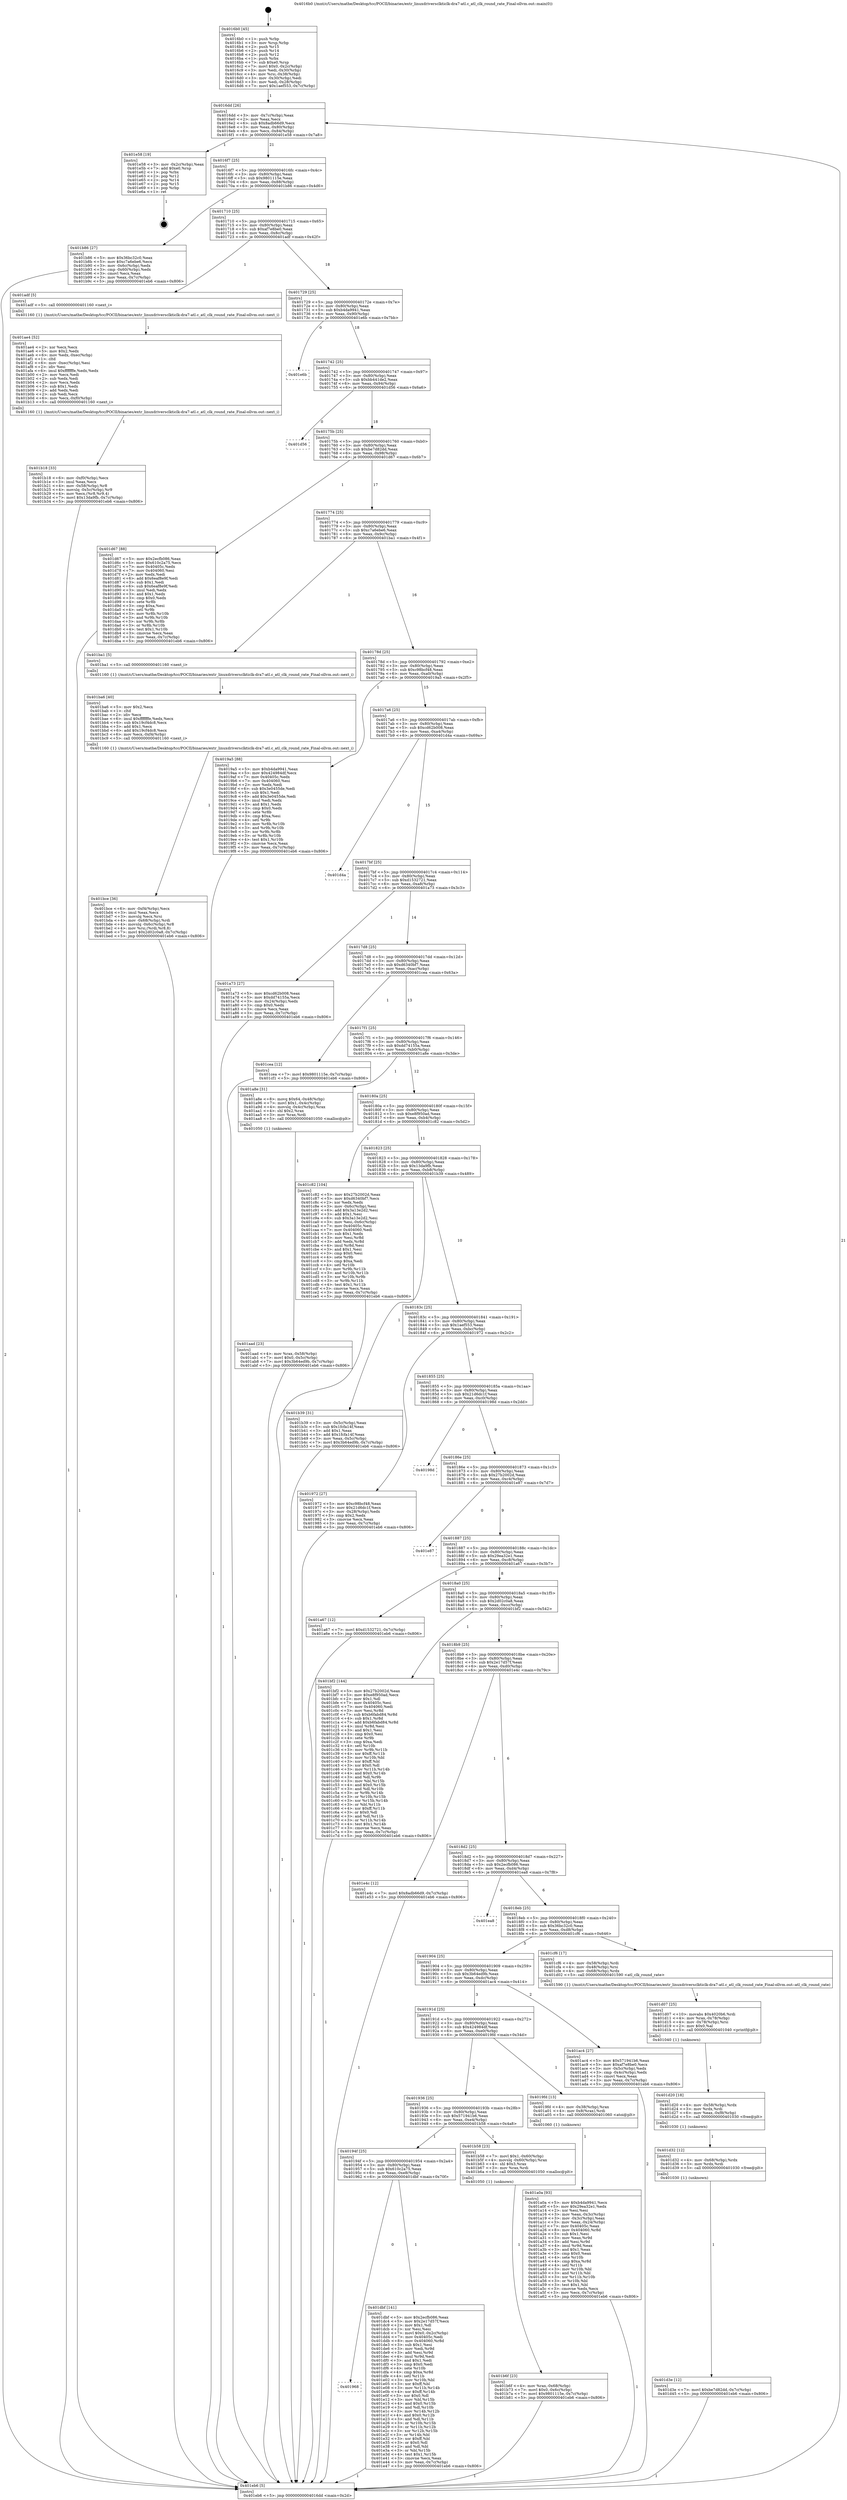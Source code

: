 digraph "0x4016b0" {
  label = "0x4016b0 (/mnt/c/Users/mathe/Desktop/tcc/POCII/binaries/extr_linuxdriversclkticlk-dra7-atl.c_atl_clk_round_rate_Final-ollvm.out::main(0))"
  labelloc = "t"
  node[shape=record]

  Entry [label="",width=0.3,height=0.3,shape=circle,fillcolor=black,style=filled]
  "0x4016dd" [label="{
     0x4016dd [26]\l
     | [instrs]\l
     &nbsp;&nbsp;0x4016dd \<+3\>: mov -0x7c(%rbp),%eax\l
     &nbsp;&nbsp;0x4016e0 \<+2\>: mov %eax,%ecx\l
     &nbsp;&nbsp;0x4016e2 \<+6\>: sub $0x8adb66d9,%ecx\l
     &nbsp;&nbsp;0x4016e8 \<+3\>: mov %eax,-0x80(%rbp)\l
     &nbsp;&nbsp;0x4016eb \<+6\>: mov %ecx,-0x84(%rbp)\l
     &nbsp;&nbsp;0x4016f1 \<+6\>: je 0000000000401e58 \<main+0x7a8\>\l
  }"]
  "0x401e58" [label="{
     0x401e58 [19]\l
     | [instrs]\l
     &nbsp;&nbsp;0x401e58 \<+3\>: mov -0x2c(%rbp),%eax\l
     &nbsp;&nbsp;0x401e5b \<+7\>: add $0xe0,%rsp\l
     &nbsp;&nbsp;0x401e62 \<+1\>: pop %rbx\l
     &nbsp;&nbsp;0x401e63 \<+2\>: pop %r12\l
     &nbsp;&nbsp;0x401e65 \<+2\>: pop %r14\l
     &nbsp;&nbsp;0x401e67 \<+2\>: pop %r15\l
     &nbsp;&nbsp;0x401e69 \<+1\>: pop %rbp\l
     &nbsp;&nbsp;0x401e6a \<+1\>: ret\l
  }"]
  "0x4016f7" [label="{
     0x4016f7 [25]\l
     | [instrs]\l
     &nbsp;&nbsp;0x4016f7 \<+5\>: jmp 00000000004016fc \<main+0x4c\>\l
     &nbsp;&nbsp;0x4016fc \<+3\>: mov -0x80(%rbp),%eax\l
     &nbsp;&nbsp;0x4016ff \<+5\>: sub $0x9801115e,%eax\l
     &nbsp;&nbsp;0x401704 \<+6\>: mov %eax,-0x88(%rbp)\l
     &nbsp;&nbsp;0x40170a \<+6\>: je 0000000000401b86 \<main+0x4d6\>\l
  }"]
  Exit [label="",width=0.3,height=0.3,shape=circle,fillcolor=black,style=filled,peripheries=2]
  "0x401b86" [label="{
     0x401b86 [27]\l
     | [instrs]\l
     &nbsp;&nbsp;0x401b86 \<+5\>: mov $0x36bc32c0,%eax\l
     &nbsp;&nbsp;0x401b8b \<+5\>: mov $0xc7a6ebe6,%ecx\l
     &nbsp;&nbsp;0x401b90 \<+3\>: mov -0x6c(%rbp),%edx\l
     &nbsp;&nbsp;0x401b93 \<+3\>: cmp -0x60(%rbp),%edx\l
     &nbsp;&nbsp;0x401b96 \<+3\>: cmovl %ecx,%eax\l
     &nbsp;&nbsp;0x401b99 \<+3\>: mov %eax,-0x7c(%rbp)\l
     &nbsp;&nbsp;0x401b9c \<+5\>: jmp 0000000000401eb6 \<main+0x806\>\l
  }"]
  "0x401710" [label="{
     0x401710 [25]\l
     | [instrs]\l
     &nbsp;&nbsp;0x401710 \<+5\>: jmp 0000000000401715 \<main+0x65\>\l
     &nbsp;&nbsp;0x401715 \<+3\>: mov -0x80(%rbp),%eax\l
     &nbsp;&nbsp;0x401718 \<+5\>: sub $0xaf7e8be0,%eax\l
     &nbsp;&nbsp;0x40171d \<+6\>: mov %eax,-0x8c(%rbp)\l
     &nbsp;&nbsp;0x401723 \<+6\>: je 0000000000401adf \<main+0x42f\>\l
  }"]
  "0x401968" [label="{
     0x401968\l
  }", style=dashed]
  "0x401adf" [label="{
     0x401adf [5]\l
     | [instrs]\l
     &nbsp;&nbsp;0x401adf \<+5\>: call 0000000000401160 \<next_i\>\l
     | [calls]\l
     &nbsp;&nbsp;0x401160 \{1\} (/mnt/c/Users/mathe/Desktop/tcc/POCII/binaries/extr_linuxdriversclkticlk-dra7-atl.c_atl_clk_round_rate_Final-ollvm.out::next_i)\l
  }"]
  "0x401729" [label="{
     0x401729 [25]\l
     | [instrs]\l
     &nbsp;&nbsp;0x401729 \<+5\>: jmp 000000000040172e \<main+0x7e\>\l
     &nbsp;&nbsp;0x40172e \<+3\>: mov -0x80(%rbp),%eax\l
     &nbsp;&nbsp;0x401731 \<+5\>: sub $0xb4da9941,%eax\l
     &nbsp;&nbsp;0x401736 \<+6\>: mov %eax,-0x90(%rbp)\l
     &nbsp;&nbsp;0x40173c \<+6\>: je 0000000000401e6b \<main+0x7bb\>\l
  }"]
  "0x401dbf" [label="{
     0x401dbf [141]\l
     | [instrs]\l
     &nbsp;&nbsp;0x401dbf \<+5\>: mov $0x2ecfb086,%eax\l
     &nbsp;&nbsp;0x401dc4 \<+5\>: mov $0x2e17d57f,%ecx\l
     &nbsp;&nbsp;0x401dc9 \<+2\>: mov $0x1,%dl\l
     &nbsp;&nbsp;0x401dcb \<+2\>: xor %esi,%esi\l
     &nbsp;&nbsp;0x401dcd \<+7\>: movl $0x0,-0x2c(%rbp)\l
     &nbsp;&nbsp;0x401dd4 \<+7\>: mov 0x40405c,%edi\l
     &nbsp;&nbsp;0x401ddb \<+8\>: mov 0x404060,%r8d\l
     &nbsp;&nbsp;0x401de3 \<+3\>: sub $0x1,%esi\l
     &nbsp;&nbsp;0x401de6 \<+3\>: mov %edi,%r9d\l
     &nbsp;&nbsp;0x401de9 \<+3\>: add %esi,%r9d\l
     &nbsp;&nbsp;0x401dec \<+4\>: imul %r9d,%edi\l
     &nbsp;&nbsp;0x401df0 \<+3\>: and $0x1,%edi\l
     &nbsp;&nbsp;0x401df3 \<+3\>: cmp $0x0,%edi\l
     &nbsp;&nbsp;0x401df6 \<+4\>: sete %r10b\l
     &nbsp;&nbsp;0x401dfa \<+4\>: cmp $0xa,%r8d\l
     &nbsp;&nbsp;0x401dfe \<+4\>: setl %r11b\l
     &nbsp;&nbsp;0x401e02 \<+3\>: mov %r10b,%bl\l
     &nbsp;&nbsp;0x401e05 \<+3\>: xor $0xff,%bl\l
     &nbsp;&nbsp;0x401e08 \<+3\>: mov %r11b,%r14b\l
     &nbsp;&nbsp;0x401e0b \<+4\>: xor $0xff,%r14b\l
     &nbsp;&nbsp;0x401e0f \<+3\>: xor $0x0,%dl\l
     &nbsp;&nbsp;0x401e12 \<+3\>: mov %bl,%r15b\l
     &nbsp;&nbsp;0x401e15 \<+4\>: and $0x0,%r15b\l
     &nbsp;&nbsp;0x401e19 \<+3\>: and %dl,%r10b\l
     &nbsp;&nbsp;0x401e1c \<+3\>: mov %r14b,%r12b\l
     &nbsp;&nbsp;0x401e1f \<+4\>: and $0x0,%r12b\l
     &nbsp;&nbsp;0x401e23 \<+3\>: and %dl,%r11b\l
     &nbsp;&nbsp;0x401e26 \<+3\>: or %r10b,%r15b\l
     &nbsp;&nbsp;0x401e29 \<+3\>: or %r11b,%r12b\l
     &nbsp;&nbsp;0x401e2c \<+3\>: xor %r12b,%r15b\l
     &nbsp;&nbsp;0x401e2f \<+3\>: or %r14b,%bl\l
     &nbsp;&nbsp;0x401e32 \<+3\>: xor $0xff,%bl\l
     &nbsp;&nbsp;0x401e35 \<+3\>: or $0x0,%dl\l
     &nbsp;&nbsp;0x401e38 \<+2\>: and %dl,%bl\l
     &nbsp;&nbsp;0x401e3a \<+3\>: or %bl,%r15b\l
     &nbsp;&nbsp;0x401e3d \<+4\>: test $0x1,%r15b\l
     &nbsp;&nbsp;0x401e41 \<+3\>: cmovne %ecx,%eax\l
     &nbsp;&nbsp;0x401e44 \<+3\>: mov %eax,-0x7c(%rbp)\l
     &nbsp;&nbsp;0x401e47 \<+5\>: jmp 0000000000401eb6 \<main+0x806\>\l
  }"]
  "0x401e6b" [label="{
     0x401e6b\l
  }", style=dashed]
  "0x401742" [label="{
     0x401742 [25]\l
     | [instrs]\l
     &nbsp;&nbsp;0x401742 \<+5\>: jmp 0000000000401747 \<main+0x97\>\l
     &nbsp;&nbsp;0x401747 \<+3\>: mov -0x80(%rbp),%eax\l
     &nbsp;&nbsp;0x40174a \<+5\>: sub $0xbb441de2,%eax\l
     &nbsp;&nbsp;0x40174f \<+6\>: mov %eax,-0x94(%rbp)\l
     &nbsp;&nbsp;0x401755 \<+6\>: je 0000000000401d56 \<main+0x6a6\>\l
  }"]
  "0x401d3e" [label="{
     0x401d3e [12]\l
     | [instrs]\l
     &nbsp;&nbsp;0x401d3e \<+7\>: movl $0xbe7d82dd,-0x7c(%rbp)\l
     &nbsp;&nbsp;0x401d45 \<+5\>: jmp 0000000000401eb6 \<main+0x806\>\l
  }"]
  "0x401d56" [label="{
     0x401d56\l
  }", style=dashed]
  "0x40175b" [label="{
     0x40175b [25]\l
     | [instrs]\l
     &nbsp;&nbsp;0x40175b \<+5\>: jmp 0000000000401760 \<main+0xb0\>\l
     &nbsp;&nbsp;0x401760 \<+3\>: mov -0x80(%rbp),%eax\l
     &nbsp;&nbsp;0x401763 \<+5\>: sub $0xbe7d82dd,%eax\l
     &nbsp;&nbsp;0x401768 \<+6\>: mov %eax,-0x98(%rbp)\l
     &nbsp;&nbsp;0x40176e \<+6\>: je 0000000000401d67 \<main+0x6b7\>\l
  }"]
  "0x401d32" [label="{
     0x401d32 [12]\l
     | [instrs]\l
     &nbsp;&nbsp;0x401d32 \<+4\>: mov -0x68(%rbp),%rdx\l
     &nbsp;&nbsp;0x401d36 \<+3\>: mov %rdx,%rdi\l
     &nbsp;&nbsp;0x401d39 \<+5\>: call 0000000000401030 \<free@plt\>\l
     | [calls]\l
     &nbsp;&nbsp;0x401030 \{1\} (unknown)\l
  }"]
  "0x401d67" [label="{
     0x401d67 [88]\l
     | [instrs]\l
     &nbsp;&nbsp;0x401d67 \<+5\>: mov $0x2ecfb086,%eax\l
     &nbsp;&nbsp;0x401d6c \<+5\>: mov $0x610c2a75,%ecx\l
     &nbsp;&nbsp;0x401d71 \<+7\>: mov 0x40405c,%edx\l
     &nbsp;&nbsp;0x401d78 \<+7\>: mov 0x404060,%esi\l
     &nbsp;&nbsp;0x401d7f \<+2\>: mov %edx,%edi\l
     &nbsp;&nbsp;0x401d81 \<+6\>: add $0x6eaf8e9f,%edi\l
     &nbsp;&nbsp;0x401d87 \<+3\>: sub $0x1,%edi\l
     &nbsp;&nbsp;0x401d8a \<+6\>: sub $0x6eaf8e9f,%edi\l
     &nbsp;&nbsp;0x401d90 \<+3\>: imul %edi,%edx\l
     &nbsp;&nbsp;0x401d93 \<+3\>: and $0x1,%edx\l
     &nbsp;&nbsp;0x401d96 \<+3\>: cmp $0x0,%edx\l
     &nbsp;&nbsp;0x401d99 \<+4\>: sete %r8b\l
     &nbsp;&nbsp;0x401d9d \<+3\>: cmp $0xa,%esi\l
     &nbsp;&nbsp;0x401da0 \<+4\>: setl %r9b\l
     &nbsp;&nbsp;0x401da4 \<+3\>: mov %r8b,%r10b\l
     &nbsp;&nbsp;0x401da7 \<+3\>: and %r9b,%r10b\l
     &nbsp;&nbsp;0x401daa \<+3\>: xor %r9b,%r8b\l
     &nbsp;&nbsp;0x401dad \<+3\>: or %r8b,%r10b\l
     &nbsp;&nbsp;0x401db0 \<+4\>: test $0x1,%r10b\l
     &nbsp;&nbsp;0x401db4 \<+3\>: cmovne %ecx,%eax\l
     &nbsp;&nbsp;0x401db7 \<+3\>: mov %eax,-0x7c(%rbp)\l
     &nbsp;&nbsp;0x401dba \<+5\>: jmp 0000000000401eb6 \<main+0x806\>\l
  }"]
  "0x401774" [label="{
     0x401774 [25]\l
     | [instrs]\l
     &nbsp;&nbsp;0x401774 \<+5\>: jmp 0000000000401779 \<main+0xc9\>\l
     &nbsp;&nbsp;0x401779 \<+3\>: mov -0x80(%rbp),%eax\l
     &nbsp;&nbsp;0x40177c \<+5\>: sub $0xc7a6ebe6,%eax\l
     &nbsp;&nbsp;0x401781 \<+6\>: mov %eax,-0x9c(%rbp)\l
     &nbsp;&nbsp;0x401787 \<+6\>: je 0000000000401ba1 \<main+0x4f1\>\l
  }"]
  "0x401d20" [label="{
     0x401d20 [18]\l
     | [instrs]\l
     &nbsp;&nbsp;0x401d20 \<+4\>: mov -0x58(%rbp),%rdx\l
     &nbsp;&nbsp;0x401d24 \<+3\>: mov %rdx,%rdi\l
     &nbsp;&nbsp;0x401d27 \<+6\>: mov %eax,-0xf8(%rbp)\l
     &nbsp;&nbsp;0x401d2d \<+5\>: call 0000000000401030 \<free@plt\>\l
     | [calls]\l
     &nbsp;&nbsp;0x401030 \{1\} (unknown)\l
  }"]
  "0x401ba1" [label="{
     0x401ba1 [5]\l
     | [instrs]\l
     &nbsp;&nbsp;0x401ba1 \<+5\>: call 0000000000401160 \<next_i\>\l
     | [calls]\l
     &nbsp;&nbsp;0x401160 \{1\} (/mnt/c/Users/mathe/Desktop/tcc/POCII/binaries/extr_linuxdriversclkticlk-dra7-atl.c_atl_clk_round_rate_Final-ollvm.out::next_i)\l
  }"]
  "0x40178d" [label="{
     0x40178d [25]\l
     | [instrs]\l
     &nbsp;&nbsp;0x40178d \<+5\>: jmp 0000000000401792 \<main+0xe2\>\l
     &nbsp;&nbsp;0x401792 \<+3\>: mov -0x80(%rbp),%eax\l
     &nbsp;&nbsp;0x401795 \<+5\>: sub $0xc98bcf48,%eax\l
     &nbsp;&nbsp;0x40179a \<+6\>: mov %eax,-0xa0(%rbp)\l
     &nbsp;&nbsp;0x4017a0 \<+6\>: je 00000000004019a5 \<main+0x2f5\>\l
  }"]
  "0x401d07" [label="{
     0x401d07 [25]\l
     | [instrs]\l
     &nbsp;&nbsp;0x401d07 \<+10\>: movabs $0x4020b6,%rdi\l
     &nbsp;&nbsp;0x401d11 \<+4\>: mov %rax,-0x78(%rbp)\l
     &nbsp;&nbsp;0x401d15 \<+4\>: mov -0x78(%rbp),%rsi\l
     &nbsp;&nbsp;0x401d19 \<+2\>: mov $0x0,%al\l
     &nbsp;&nbsp;0x401d1b \<+5\>: call 0000000000401040 \<printf@plt\>\l
     | [calls]\l
     &nbsp;&nbsp;0x401040 \{1\} (unknown)\l
  }"]
  "0x4019a5" [label="{
     0x4019a5 [88]\l
     | [instrs]\l
     &nbsp;&nbsp;0x4019a5 \<+5\>: mov $0xb4da9941,%eax\l
     &nbsp;&nbsp;0x4019aa \<+5\>: mov $0x424984df,%ecx\l
     &nbsp;&nbsp;0x4019af \<+7\>: mov 0x40405c,%edx\l
     &nbsp;&nbsp;0x4019b6 \<+7\>: mov 0x404060,%esi\l
     &nbsp;&nbsp;0x4019bd \<+2\>: mov %edx,%edi\l
     &nbsp;&nbsp;0x4019bf \<+6\>: sub $0x3e0455de,%edi\l
     &nbsp;&nbsp;0x4019c5 \<+3\>: sub $0x1,%edi\l
     &nbsp;&nbsp;0x4019c8 \<+6\>: add $0x3e0455de,%edi\l
     &nbsp;&nbsp;0x4019ce \<+3\>: imul %edi,%edx\l
     &nbsp;&nbsp;0x4019d1 \<+3\>: and $0x1,%edx\l
     &nbsp;&nbsp;0x4019d4 \<+3\>: cmp $0x0,%edx\l
     &nbsp;&nbsp;0x4019d7 \<+4\>: sete %r8b\l
     &nbsp;&nbsp;0x4019db \<+3\>: cmp $0xa,%esi\l
     &nbsp;&nbsp;0x4019de \<+4\>: setl %r9b\l
     &nbsp;&nbsp;0x4019e2 \<+3\>: mov %r8b,%r10b\l
     &nbsp;&nbsp;0x4019e5 \<+3\>: and %r9b,%r10b\l
     &nbsp;&nbsp;0x4019e8 \<+3\>: xor %r9b,%r8b\l
     &nbsp;&nbsp;0x4019eb \<+3\>: or %r8b,%r10b\l
     &nbsp;&nbsp;0x4019ee \<+4\>: test $0x1,%r10b\l
     &nbsp;&nbsp;0x4019f2 \<+3\>: cmovne %ecx,%eax\l
     &nbsp;&nbsp;0x4019f5 \<+3\>: mov %eax,-0x7c(%rbp)\l
     &nbsp;&nbsp;0x4019f8 \<+5\>: jmp 0000000000401eb6 \<main+0x806\>\l
  }"]
  "0x4017a6" [label="{
     0x4017a6 [25]\l
     | [instrs]\l
     &nbsp;&nbsp;0x4017a6 \<+5\>: jmp 00000000004017ab \<main+0xfb\>\l
     &nbsp;&nbsp;0x4017ab \<+3\>: mov -0x80(%rbp),%eax\l
     &nbsp;&nbsp;0x4017ae \<+5\>: sub $0xcd62b008,%eax\l
     &nbsp;&nbsp;0x4017b3 \<+6\>: mov %eax,-0xa4(%rbp)\l
     &nbsp;&nbsp;0x4017b9 \<+6\>: je 0000000000401d4a \<main+0x69a\>\l
  }"]
  "0x401bce" [label="{
     0x401bce [36]\l
     | [instrs]\l
     &nbsp;&nbsp;0x401bce \<+6\>: mov -0xf4(%rbp),%ecx\l
     &nbsp;&nbsp;0x401bd4 \<+3\>: imul %eax,%ecx\l
     &nbsp;&nbsp;0x401bd7 \<+3\>: movslq %ecx,%rsi\l
     &nbsp;&nbsp;0x401bda \<+4\>: mov -0x68(%rbp),%rdi\l
     &nbsp;&nbsp;0x401bde \<+4\>: movslq -0x6c(%rbp),%r8\l
     &nbsp;&nbsp;0x401be2 \<+4\>: mov %rsi,(%rdi,%r8,8)\l
     &nbsp;&nbsp;0x401be6 \<+7\>: movl $0x2d02c0a8,-0x7c(%rbp)\l
     &nbsp;&nbsp;0x401bed \<+5\>: jmp 0000000000401eb6 \<main+0x806\>\l
  }"]
  "0x401d4a" [label="{
     0x401d4a\l
  }", style=dashed]
  "0x4017bf" [label="{
     0x4017bf [25]\l
     | [instrs]\l
     &nbsp;&nbsp;0x4017bf \<+5\>: jmp 00000000004017c4 \<main+0x114\>\l
     &nbsp;&nbsp;0x4017c4 \<+3\>: mov -0x80(%rbp),%eax\l
     &nbsp;&nbsp;0x4017c7 \<+5\>: sub $0xd1532721,%eax\l
     &nbsp;&nbsp;0x4017cc \<+6\>: mov %eax,-0xa8(%rbp)\l
     &nbsp;&nbsp;0x4017d2 \<+6\>: je 0000000000401a73 \<main+0x3c3\>\l
  }"]
  "0x401ba6" [label="{
     0x401ba6 [40]\l
     | [instrs]\l
     &nbsp;&nbsp;0x401ba6 \<+5\>: mov $0x2,%ecx\l
     &nbsp;&nbsp;0x401bab \<+1\>: cltd\l
     &nbsp;&nbsp;0x401bac \<+2\>: idiv %ecx\l
     &nbsp;&nbsp;0x401bae \<+6\>: imul $0xfffffffe,%edx,%ecx\l
     &nbsp;&nbsp;0x401bb4 \<+6\>: sub $0x19cf4dc8,%ecx\l
     &nbsp;&nbsp;0x401bba \<+3\>: add $0x1,%ecx\l
     &nbsp;&nbsp;0x401bbd \<+6\>: add $0x19cf4dc8,%ecx\l
     &nbsp;&nbsp;0x401bc3 \<+6\>: mov %ecx,-0xf4(%rbp)\l
     &nbsp;&nbsp;0x401bc9 \<+5\>: call 0000000000401160 \<next_i\>\l
     | [calls]\l
     &nbsp;&nbsp;0x401160 \{1\} (/mnt/c/Users/mathe/Desktop/tcc/POCII/binaries/extr_linuxdriversclkticlk-dra7-atl.c_atl_clk_round_rate_Final-ollvm.out::next_i)\l
  }"]
  "0x401a73" [label="{
     0x401a73 [27]\l
     | [instrs]\l
     &nbsp;&nbsp;0x401a73 \<+5\>: mov $0xcd62b008,%eax\l
     &nbsp;&nbsp;0x401a78 \<+5\>: mov $0xdd74155a,%ecx\l
     &nbsp;&nbsp;0x401a7d \<+3\>: mov -0x24(%rbp),%edx\l
     &nbsp;&nbsp;0x401a80 \<+3\>: cmp $0x0,%edx\l
     &nbsp;&nbsp;0x401a83 \<+3\>: cmove %ecx,%eax\l
     &nbsp;&nbsp;0x401a86 \<+3\>: mov %eax,-0x7c(%rbp)\l
     &nbsp;&nbsp;0x401a89 \<+5\>: jmp 0000000000401eb6 \<main+0x806\>\l
  }"]
  "0x4017d8" [label="{
     0x4017d8 [25]\l
     | [instrs]\l
     &nbsp;&nbsp;0x4017d8 \<+5\>: jmp 00000000004017dd \<main+0x12d\>\l
     &nbsp;&nbsp;0x4017dd \<+3\>: mov -0x80(%rbp),%eax\l
     &nbsp;&nbsp;0x4017e0 \<+5\>: sub $0xd6340bf7,%eax\l
     &nbsp;&nbsp;0x4017e5 \<+6\>: mov %eax,-0xac(%rbp)\l
     &nbsp;&nbsp;0x4017eb \<+6\>: je 0000000000401cea \<main+0x63a\>\l
  }"]
  "0x401b6f" [label="{
     0x401b6f [23]\l
     | [instrs]\l
     &nbsp;&nbsp;0x401b6f \<+4\>: mov %rax,-0x68(%rbp)\l
     &nbsp;&nbsp;0x401b73 \<+7\>: movl $0x0,-0x6c(%rbp)\l
     &nbsp;&nbsp;0x401b7a \<+7\>: movl $0x9801115e,-0x7c(%rbp)\l
     &nbsp;&nbsp;0x401b81 \<+5\>: jmp 0000000000401eb6 \<main+0x806\>\l
  }"]
  "0x401cea" [label="{
     0x401cea [12]\l
     | [instrs]\l
     &nbsp;&nbsp;0x401cea \<+7\>: movl $0x9801115e,-0x7c(%rbp)\l
     &nbsp;&nbsp;0x401cf1 \<+5\>: jmp 0000000000401eb6 \<main+0x806\>\l
  }"]
  "0x4017f1" [label="{
     0x4017f1 [25]\l
     | [instrs]\l
     &nbsp;&nbsp;0x4017f1 \<+5\>: jmp 00000000004017f6 \<main+0x146\>\l
     &nbsp;&nbsp;0x4017f6 \<+3\>: mov -0x80(%rbp),%eax\l
     &nbsp;&nbsp;0x4017f9 \<+5\>: sub $0xdd74155a,%eax\l
     &nbsp;&nbsp;0x4017fe \<+6\>: mov %eax,-0xb0(%rbp)\l
     &nbsp;&nbsp;0x401804 \<+6\>: je 0000000000401a8e \<main+0x3de\>\l
  }"]
  "0x40194f" [label="{
     0x40194f [25]\l
     | [instrs]\l
     &nbsp;&nbsp;0x40194f \<+5\>: jmp 0000000000401954 \<main+0x2a4\>\l
     &nbsp;&nbsp;0x401954 \<+3\>: mov -0x80(%rbp),%eax\l
     &nbsp;&nbsp;0x401957 \<+5\>: sub $0x610c2a75,%eax\l
     &nbsp;&nbsp;0x40195c \<+6\>: mov %eax,-0xe8(%rbp)\l
     &nbsp;&nbsp;0x401962 \<+6\>: je 0000000000401dbf \<main+0x70f\>\l
  }"]
  "0x401a8e" [label="{
     0x401a8e [31]\l
     | [instrs]\l
     &nbsp;&nbsp;0x401a8e \<+8\>: movq $0x64,-0x48(%rbp)\l
     &nbsp;&nbsp;0x401a96 \<+7\>: movl $0x1,-0x4c(%rbp)\l
     &nbsp;&nbsp;0x401a9d \<+4\>: movslq -0x4c(%rbp),%rax\l
     &nbsp;&nbsp;0x401aa1 \<+4\>: shl $0x2,%rax\l
     &nbsp;&nbsp;0x401aa5 \<+3\>: mov %rax,%rdi\l
     &nbsp;&nbsp;0x401aa8 \<+5\>: call 0000000000401050 \<malloc@plt\>\l
     | [calls]\l
     &nbsp;&nbsp;0x401050 \{1\} (unknown)\l
  }"]
  "0x40180a" [label="{
     0x40180a [25]\l
     | [instrs]\l
     &nbsp;&nbsp;0x40180a \<+5\>: jmp 000000000040180f \<main+0x15f\>\l
     &nbsp;&nbsp;0x40180f \<+3\>: mov -0x80(%rbp),%eax\l
     &nbsp;&nbsp;0x401812 \<+5\>: sub $0xe8f950ad,%eax\l
     &nbsp;&nbsp;0x401817 \<+6\>: mov %eax,-0xb4(%rbp)\l
     &nbsp;&nbsp;0x40181d \<+6\>: je 0000000000401c82 \<main+0x5d2\>\l
  }"]
  "0x401b58" [label="{
     0x401b58 [23]\l
     | [instrs]\l
     &nbsp;&nbsp;0x401b58 \<+7\>: movl $0x1,-0x60(%rbp)\l
     &nbsp;&nbsp;0x401b5f \<+4\>: movslq -0x60(%rbp),%rax\l
     &nbsp;&nbsp;0x401b63 \<+4\>: shl $0x3,%rax\l
     &nbsp;&nbsp;0x401b67 \<+3\>: mov %rax,%rdi\l
     &nbsp;&nbsp;0x401b6a \<+5\>: call 0000000000401050 \<malloc@plt\>\l
     | [calls]\l
     &nbsp;&nbsp;0x401050 \{1\} (unknown)\l
  }"]
  "0x401c82" [label="{
     0x401c82 [104]\l
     | [instrs]\l
     &nbsp;&nbsp;0x401c82 \<+5\>: mov $0x27b2002d,%eax\l
     &nbsp;&nbsp;0x401c87 \<+5\>: mov $0xd6340bf7,%ecx\l
     &nbsp;&nbsp;0x401c8c \<+2\>: xor %edx,%edx\l
     &nbsp;&nbsp;0x401c8e \<+3\>: mov -0x6c(%rbp),%esi\l
     &nbsp;&nbsp;0x401c91 \<+6\>: add $0x3a13e2d2,%esi\l
     &nbsp;&nbsp;0x401c97 \<+3\>: add $0x1,%esi\l
     &nbsp;&nbsp;0x401c9a \<+6\>: sub $0x3a13e2d2,%esi\l
     &nbsp;&nbsp;0x401ca0 \<+3\>: mov %esi,-0x6c(%rbp)\l
     &nbsp;&nbsp;0x401ca3 \<+7\>: mov 0x40405c,%esi\l
     &nbsp;&nbsp;0x401caa \<+7\>: mov 0x404060,%edi\l
     &nbsp;&nbsp;0x401cb1 \<+3\>: sub $0x1,%edx\l
     &nbsp;&nbsp;0x401cb4 \<+3\>: mov %esi,%r8d\l
     &nbsp;&nbsp;0x401cb7 \<+3\>: add %edx,%r8d\l
     &nbsp;&nbsp;0x401cba \<+4\>: imul %r8d,%esi\l
     &nbsp;&nbsp;0x401cbe \<+3\>: and $0x1,%esi\l
     &nbsp;&nbsp;0x401cc1 \<+3\>: cmp $0x0,%esi\l
     &nbsp;&nbsp;0x401cc4 \<+4\>: sete %r9b\l
     &nbsp;&nbsp;0x401cc8 \<+3\>: cmp $0xa,%edi\l
     &nbsp;&nbsp;0x401ccb \<+4\>: setl %r10b\l
     &nbsp;&nbsp;0x401ccf \<+3\>: mov %r9b,%r11b\l
     &nbsp;&nbsp;0x401cd2 \<+3\>: and %r10b,%r11b\l
     &nbsp;&nbsp;0x401cd5 \<+3\>: xor %r10b,%r9b\l
     &nbsp;&nbsp;0x401cd8 \<+3\>: or %r9b,%r11b\l
     &nbsp;&nbsp;0x401cdb \<+4\>: test $0x1,%r11b\l
     &nbsp;&nbsp;0x401cdf \<+3\>: cmovne %ecx,%eax\l
     &nbsp;&nbsp;0x401ce2 \<+3\>: mov %eax,-0x7c(%rbp)\l
     &nbsp;&nbsp;0x401ce5 \<+5\>: jmp 0000000000401eb6 \<main+0x806\>\l
  }"]
  "0x401823" [label="{
     0x401823 [25]\l
     | [instrs]\l
     &nbsp;&nbsp;0x401823 \<+5\>: jmp 0000000000401828 \<main+0x178\>\l
     &nbsp;&nbsp;0x401828 \<+3\>: mov -0x80(%rbp),%eax\l
     &nbsp;&nbsp;0x40182b \<+5\>: sub $0x13da9fb,%eax\l
     &nbsp;&nbsp;0x401830 \<+6\>: mov %eax,-0xb8(%rbp)\l
     &nbsp;&nbsp;0x401836 \<+6\>: je 0000000000401b39 \<main+0x489\>\l
  }"]
  "0x401b18" [label="{
     0x401b18 [33]\l
     | [instrs]\l
     &nbsp;&nbsp;0x401b18 \<+6\>: mov -0xf0(%rbp),%ecx\l
     &nbsp;&nbsp;0x401b1e \<+3\>: imul %eax,%ecx\l
     &nbsp;&nbsp;0x401b21 \<+4\>: mov -0x58(%rbp),%r8\l
     &nbsp;&nbsp;0x401b25 \<+4\>: movslq -0x5c(%rbp),%r9\l
     &nbsp;&nbsp;0x401b29 \<+4\>: mov %ecx,(%r8,%r9,4)\l
     &nbsp;&nbsp;0x401b2d \<+7\>: movl $0x13da9fb,-0x7c(%rbp)\l
     &nbsp;&nbsp;0x401b34 \<+5\>: jmp 0000000000401eb6 \<main+0x806\>\l
  }"]
  "0x401b39" [label="{
     0x401b39 [31]\l
     | [instrs]\l
     &nbsp;&nbsp;0x401b39 \<+3\>: mov -0x5c(%rbp),%eax\l
     &nbsp;&nbsp;0x401b3c \<+5\>: sub $0x1fcfa14f,%eax\l
     &nbsp;&nbsp;0x401b41 \<+3\>: add $0x1,%eax\l
     &nbsp;&nbsp;0x401b44 \<+5\>: add $0x1fcfa14f,%eax\l
     &nbsp;&nbsp;0x401b49 \<+3\>: mov %eax,-0x5c(%rbp)\l
     &nbsp;&nbsp;0x401b4c \<+7\>: movl $0x3b64ed9b,-0x7c(%rbp)\l
     &nbsp;&nbsp;0x401b53 \<+5\>: jmp 0000000000401eb6 \<main+0x806\>\l
  }"]
  "0x40183c" [label="{
     0x40183c [25]\l
     | [instrs]\l
     &nbsp;&nbsp;0x40183c \<+5\>: jmp 0000000000401841 \<main+0x191\>\l
     &nbsp;&nbsp;0x401841 \<+3\>: mov -0x80(%rbp),%eax\l
     &nbsp;&nbsp;0x401844 \<+5\>: sub $0x1aef553,%eax\l
     &nbsp;&nbsp;0x401849 \<+6\>: mov %eax,-0xbc(%rbp)\l
     &nbsp;&nbsp;0x40184f \<+6\>: je 0000000000401972 \<main+0x2c2\>\l
  }"]
  "0x401ae4" [label="{
     0x401ae4 [52]\l
     | [instrs]\l
     &nbsp;&nbsp;0x401ae4 \<+2\>: xor %ecx,%ecx\l
     &nbsp;&nbsp;0x401ae6 \<+5\>: mov $0x2,%edx\l
     &nbsp;&nbsp;0x401aeb \<+6\>: mov %edx,-0xec(%rbp)\l
     &nbsp;&nbsp;0x401af1 \<+1\>: cltd\l
     &nbsp;&nbsp;0x401af2 \<+6\>: mov -0xec(%rbp),%esi\l
     &nbsp;&nbsp;0x401af8 \<+2\>: idiv %esi\l
     &nbsp;&nbsp;0x401afa \<+6\>: imul $0xfffffffe,%edx,%edx\l
     &nbsp;&nbsp;0x401b00 \<+2\>: mov %ecx,%edi\l
     &nbsp;&nbsp;0x401b02 \<+2\>: sub %edx,%edi\l
     &nbsp;&nbsp;0x401b04 \<+2\>: mov %ecx,%edx\l
     &nbsp;&nbsp;0x401b06 \<+3\>: sub $0x1,%edx\l
     &nbsp;&nbsp;0x401b09 \<+2\>: add %edx,%edi\l
     &nbsp;&nbsp;0x401b0b \<+2\>: sub %edi,%ecx\l
     &nbsp;&nbsp;0x401b0d \<+6\>: mov %ecx,-0xf0(%rbp)\l
     &nbsp;&nbsp;0x401b13 \<+5\>: call 0000000000401160 \<next_i\>\l
     | [calls]\l
     &nbsp;&nbsp;0x401160 \{1\} (/mnt/c/Users/mathe/Desktop/tcc/POCII/binaries/extr_linuxdriversclkticlk-dra7-atl.c_atl_clk_round_rate_Final-ollvm.out::next_i)\l
  }"]
  "0x401972" [label="{
     0x401972 [27]\l
     | [instrs]\l
     &nbsp;&nbsp;0x401972 \<+5\>: mov $0xc98bcf48,%eax\l
     &nbsp;&nbsp;0x401977 \<+5\>: mov $0x21d6dc1f,%ecx\l
     &nbsp;&nbsp;0x40197c \<+3\>: mov -0x28(%rbp),%edx\l
     &nbsp;&nbsp;0x40197f \<+3\>: cmp $0x2,%edx\l
     &nbsp;&nbsp;0x401982 \<+3\>: cmovne %ecx,%eax\l
     &nbsp;&nbsp;0x401985 \<+3\>: mov %eax,-0x7c(%rbp)\l
     &nbsp;&nbsp;0x401988 \<+5\>: jmp 0000000000401eb6 \<main+0x806\>\l
  }"]
  "0x401855" [label="{
     0x401855 [25]\l
     | [instrs]\l
     &nbsp;&nbsp;0x401855 \<+5\>: jmp 000000000040185a \<main+0x1aa\>\l
     &nbsp;&nbsp;0x40185a \<+3\>: mov -0x80(%rbp),%eax\l
     &nbsp;&nbsp;0x40185d \<+5\>: sub $0x21d6dc1f,%eax\l
     &nbsp;&nbsp;0x401862 \<+6\>: mov %eax,-0xc0(%rbp)\l
     &nbsp;&nbsp;0x401868 \<+6\>: je 000000000040198d \<main+0x2dd\>\l
  }"]
  "0x401eb6" [label="{
     0x401eb6 [5]\l
     | [instrs]\l
     &nbsp;&nbsp;0x401eb6 \<+5\>: jmp 00000000004016dd \<main+0x2d\>\l
  }"]
  "0x4016b0" [label="{
     0x4016b0 [45]\l
     | [instrs]\l
     &nbsp;&nbsp;0x4016b0 \<+1\>: push %rbp\l
     &nbsp;&nbsp;0x4016b1 \<+3\>: mov %rsp,%rbp\l
     &nbsp;&nbsp;0x4016b4 \<+2\>: push %r15\l
     &nbsp;&nbsp;0x4016b6 \<+2\>: push %r14\l
     &nbsp;&nbsp;0x4016b8 \<+2\>: push %r12\l
     &nbsp;&nbsp;0x4016ba \<+1\>: push %rbx\l
     &nbsp;&nbsp;0x4016bb \<+7\>: sub $0xe0,%rsp\l
     &nbsp;&nbsp;0x4016c2 \<+7\>: movl $0x0,-0x2c(%rbp)\l
     &nbsp;&nbsp;0x4016c9 \<+3\>: mov %edi,-0x30(%rbp)\l
     &nbsp;&nbsp;0x4016cc \<+4\>: mov %rsi,-0x38(%rbp)\l
     &nbsp;&nbsp;0x4016d0 \<+3\>: mov -0x30(%rbp),%edi\l
     &nbsp;&nbsp;0x4016d3 \<+3\>: mov %edi,-0x28(%rbp)\l
     &nbsp;&nbsp;0x4016d6 \<+7\>: movl $0x1aef553,-0x7c(%rbp)\l
  }"]
  "0x401aad" [label="{
     0x401aad [23]\l
     | [instrs]\l
     &nbsp;&nbsp;0x401aad \<+4\>: mov %rax,-0x58(%rbp)\l
     &nbsp;&nbsp;0x401ab1 \<+7\>: movl $0x0,-0x5c(%rbp)\l
     &nbsp;&nbsp;0x401ab8 \<+7\>: movl $0x3b64ed9b,-0x7c(%rbp)\l
     &nbsp;&nbsp;0x401abf \<+5\>: jmp 0000000000401eb6 \<main+0x806\>\l
  }"]
  "0x40198d" [label="{
     0x40198d\l
  }", style=dashed]
  "0x40186e" [label="{
     0x40186e [25]\l
     | [instrs]\l
     &nbsp;&nbsp;0x40186e \<+5\>: jmp 0000000000401873 \<main+0x1c3\>\l
     &nbsp;&nbsp;0x401873 \<+3\>: mov -0x80(%rbp),%eax\l
     &nbsp;&nbsp;0x401876 \<+5\>: sub $0x27b2002d,%eax\l
     &nbsp;&nbsp;0x40187b \<+6\>: mov %eax,-0xc4(%rbp)\l
     &nbsp;&nbsp;0x401881 \<+6\>: je 0000000000401e87 \<main+0x7d7\>\l
  }"]
  "0x401a0a" [label="{
     0x401a0a [93]\l
     | [instrs]\l
     &nbsp;&nbsp;0x401a0a \<+5\>: mov $0xb4da9941,%ecx\l
     &nbsp;&nbsp;0x401a0f \<+5\>: mov $0x29ea32e1,%edx\l
     &nbsp;&nbsp;0x401a14 \<+2\>: xor %esi,%esi\l
     &nbsp;&nbsp;0x401a16 \<+3\>: mov %eax,-0x3c(%rbp)\l
     &nbsp;&nbsp;0x401a19 \<+3\>: mov -0x3c(%rbp),%eax\l
     &nbsp;&nbsp;0x401a1c \<+3\>: mov %eax,-0x24(%rbp)\l
     &nbsp;&nbsp;0x401a1f \<+7\>: mov 0x40405c,%eax\l
     &nbsp;&nbsp;0x401a26 \<+8\>: mov 0x404060,%r8d\l
     &nbsp;&nbsp;0x401a2e \<+3\>: sub $0x1,%esi\l
     &nbsp;&nbsp;0x401a31 \<+3\>: mov %eax,%r9d\l
     &nbsp;&nbsp;0x401a34 \<+3\>: add %esi,%r9d\l
     &nbsp;&nbsp;0x401a37 \<+4\>: imul %r9d,%eax\l
     &nbsp;&nbsp;0x401a3b \<+3\>: and $0x1,%eax\l
     &nbsp;&nbsp;0x401a3e \<+3\>: cmp $0x0,%eax\l
     &nbsp;&nbsp;0x401a41 \<+4\>: sete %r10b\l
     &nbsp;&nbsp;0x401a45 \<+4\>: cmp $0xa,%r8d\l
     &nbsp;&nbsp;0x401a49 \<+4\>: setl %r11b\l
     &nbsp;&nbsp;0x401a4d \<+3\>: mov %r10b,%bl\l
     &nbsp;&nbsp;0x401a50 \<+3\>: and %r11b,%bl\l
     &nbsp;&nbsp;0x401a53 \<+3\>: xor %r11b,%r10b\l
     &nbsp;&nbsp;0x401a56 \<+3\>: or %r10b,%bl\l
     &nbsp;&nbsp;0x401a59 \<+3\>: test $0x1,%bl\l
     &nbsp;&nbsp;0x401a5c \<+3\>: cmovne %edx,%ecx\l
     &nbsp;&nbsp;0x401a5f \<+3\>: mov %ecx,-0x7c(%rbp)\l
     &nbsp;&nbsp;0x401a62 \<+5\>: jmp 0000000000401eb6 \<main+0x806\>\l
  }"]
  "0x401e87" [label="{
     0x401e87\l
  }", style=dashed]
  "0x401887" [label="{
     0x401887 [25]\l
     | [instrs]\l
     &nbsp;&nbsp;0x401887 \<+5\>: jmp 000000000040188c \<main+0x1dc\>\l
     &nbsp;&nbsp;0x40188c \<+3\>: mov -0x80(%rbp),%eax\l
     &nbsp;&nbsp;0x40188f \<+5\>: sub $0x29ea32e1,%eax\l
     &nbsp;&nbsp;0x401894 \<+6\>: mov %eax,-0xc8(%rbp)\l
     &nbsp;&nbsp;0x40189a \<+6\>: je 0000000000401a67 \<main+0x3b7\>\l
  }"]
  "0x401936" [label="{
     0x401936 [25]\l
     | [instrs]\l
     &nbsp;&nbsp;0x401936 \<+5\>: jmp 000000000040193b \<main+0x28b\>\l
     &nbsp;&nbsp;0x40193b \<+3\>: mov -0x80(%rbp),%eax\l
     &nbsp;&nbsp;0x40193e \<+5\>: sub $0x571941b6,%eax\l
     &nbsp;&nbsp;0x401943 \<+6\>: mov %eax,-0xe4(%rbp)\l
     &nbsp;&nbsp;0x401949 \<+6\>: je 0000000000401b58 \<main+0x4a8\>\l
  }"]
  "0x401a67" [label="{
     0x401a67 [12]\l
     | [instrs]\l
     &nbsp;&nbsp;0x401a67 \<+7\>: movl $0xd1532721,-0x7c(%rbp)\l
     &nbsp;&nbsp;0x401a6e \<+5\>: jmp 0000000000401eb6 \<main+0x806\>\l
  }"]
  "0x4018a0" [label="{
     0x4018a0 [25]\l
     | [instrs]\l
     &nbsp;&nbsp;0x4018a0 \<+5\>: jmp 00000000004018a5 \<main+0x1f5\>\l
     &nbsp;&nbsp;0x4018a5 \<+3\>: mov -0x80(%rbp),%eax\l
     &nbsp;&nbsp;0x4018a8 \<+5\>: sub $0x2d02c0a8,%eax\l
     &nbsp;&nbsp;0x4018ad \<+6\>: mov %eax,-0xcc(%rbp)\l
     &nbsp;&nbsp;0x4018b3 \<+6\>: je 0000000000401bf2 \<main+0x542\>\l
  }"]
  "0x4019fd" [label="{
     0x4019fd [13]\l
     | [instrs]\l
     &nbsp;&nbsp;0x4019fd \<+4\>: mov -0x38(%rbp),%rax\l
     &nbsp;&nbsp;0x401a01 \<+4\>: mov 0x8(%rax),%rdi\l
     &nbsp;&nbsp;0x401a05 \<+5\>: call 0000000000401060 \<atoi@plt\>\l
     | [calls]\l
     &nbsp;&nbsp;0x401060 \{1\} (unknown)\l
  }"]
  "0x401bf2" [label="{
     0x401bf2 [144]\l
     | [instrs]\l
     &nbsp;&nbsp;0x401bf2 \<+5\>: mov $0x27b2002d,%eax\l
     &nbsp;&nbsp;0x401bf7 \<+5\>: mov $0xe8f950ad,%ecx\l
     &nbsp;&nbsp;0x401bfc \<+2\>: mov $0x1,%dl\l
     &nbsp;&nbsp;0x401bfe \<+7\>: mov 0x40405c,%esi\l
     &nbsp;&nbsp;0x401c05 \<+7\>: mov 0x404060,%edi\l
     &nbsp;&nbsp;0x401c0c \<+3\>: mov %esi,%r8d\l
     &nbsp;&nbsp;0x401c0f \<+7\>: sub $0xb6fabd84,%r8d\l
     &nbsp;&nbsp;0x401c16 \<+4\>: sub $0x1,%r8d\l
     &nbsp;&nbsp;0x401c1a \<+7\>: add $0xb6fabd84,%r8d\l
     &nbsp;&nbsp;0x401c21 \<+4\>: imul %r8d,%esi\l
     &nbsp;&nbsp;0x401c25 \<+3\>: and $0x1,%esi\l
     &nbsp;&nbsp;0x401c28 \<+3\>: cmp $0x0,%esi\l
     &nbsp;&nbsp;0x401c2b \<+4\>: sete %r9b\l
     &nbsp;&nbsp;0x401c2f \<+3\>: cmp $0xa,%edi\l
     &nbsp;&nbsp;0x401c32 \<+4\>: setl %r10b\l
     &nbsp;&nbsp;0x401c36 \<+3\>: mov %r9b,%r11b\l
     &nbsp;&nbsp;0x401c39 \<+4\>: xor $0xff,%r11b\l
     &nbsp;&nbsp;0x401c3d \<+3\>: mov %r10b,%bl\l
     &nbsp;&nbsp;0x401c40 \<+3\>: xor $0xff,%bl\l
     &nbsp;&nbsp;0x401c43 \<+3\>: xor $0x0,%dl\l
     &nbsp;&nbsp;0x401c46 \<+3\>: mov %r11b,%r14b\l
     &nbsp;&nbsp;0x401c49 \<+4\>: and $0x0,%r14b\l
     &nbsp;&nbsp;0x401c4d \<+3\>: and %dl,%r9b\l
     &nbsp;&nbsp;0x401c50 \<+3\>: mov %bl,%r15b\l
     &nbsp;&nbsp;0x401c53 \<+4\>: and $0x0,%r15b\l
     &nbsp;&nbsp;0x401c57 \<+3\>: and %dl,%r10b\l
     &nbsp;&nbsp;0x401c5a \<+3\>: or %r9b,%r14b\l
     &nbsp;&nbsp;0x401c5d \<+3\>: or %r10b,%r15b\l
     &nbsp;&nbsp;0x401c60 \<+3\>: xor %r15b,%r14b\l
     &nbsp;&nbsp;0x401c63 \<+3\>: or %bl,%r11b\l
     &nbsp;&nbsp;0x401c66 \<+4\>: xor $0xff,%r11b\l
     &nbsp;&nbsp;0x401c6a \<+3\>: or $0x0,%dl\l
     &nbsp;&nbsp;0x401c6d \<+3\>: and %dl,%r11b\l
     &nbsp;&nbsp;0x401c70 \<+3\>: or %r11b,%r14b\l
     &nbsp;&nbsp;0x401c73 \<+4\>: test $0x1,%r14b\l
     &nbsp;&nbsp;0x401c77 \<+3\>: cmovne %ecx,%eax\l
     &nbsp;&nbsp;0x401c7a \<+3\>: mov %eax,-0x7c(%rbp)\l
     &nbsp;&nbsp;0x401c7d \<+5\>: jmp 0000000000401eb6 \<main+0x806\>\l
  }"]
  "0x4018b9" [label="{
     0x4018b9 [25]\l
     | [instrs]\l
     &nbsp;&nbsp;0x4018b9 \<+5\>: jmp 00000000004018be \<main+0x20e\>\l
     &nbsp;&nbsp;0x4018be \<+3\>: mov -0x80(%rbp),%eax\l
     &nbsp;&nbsp;0x4018c1 \<+5\>: sub $0x2e17d57f,%eax\l
     &nbsp;&nbsp;0x4018c6 \<+6\>: mov %eax,-0xd0(%rbp)\l
     &nbsp;&nbsp;0x4018cc \<+6\>: je 0000000000401e4c \<main+0x79c\>\l
  }"]
  "0x40191d" [label="{
     0x40191d [25]\l
     | [instrs]\l
     &nbsp;&nbsp;0x40191d \<+5\>: jmp 0000000000401922 \<main+0x272\>\l
     &nbsp;&nbsp;0x401922 \<+3\>: mov -0x80(%rbp),%eax\l
     &nbsp;&nbsp;0x401925 \<+5\>: sub $0x424984df,%eax\l
     &nbsp;&nbsp;0x40192a \<+6\>: mov %eax,-0xe0(%rbp)\l
     &nbsp;&nbsp;0x401930 \<+6\>: je 00000000004019fd \<main+0x34d\>\l
  }"]
  "0x401e4c" [label="{
     0x401e4c [12]\l
     | [instrs]\l
     &nbsp;&nbsp;0x401e4c \<+7\>: movl $0x8adb66d9,-0x7c(%rbp)\l
     &nbsp;&nbsp;0x401e53 \<+5\>: jmp 0000000000401eb6 \<main+0x806\>\l
  }"]
  "0x4018d2" [label="{
     0x4018d2 [25]\l
     | [instrs]\l
     &nbsp;&nbsp;0x4018d2 \<+5\>: jmp 00000000004018d7 \<main+0x227\>\l
     &nbsp;&nbsp;0x4018d7 \<+3\>: mov -0x80(%rbp),%eax\l
     &nbsp;&nbsp;0x4018da \<+5\>: sub $0x2ecfb086,%eax\l
     &nbsp;&nbsp;0x4018df \<+6\>: mov %eax,-0xd4(%rbp)\l
     &nbsp;&nbsp;0x4018e5 \<+6\>: je 0000000000401ea8 \<main+0x7f8\>\l
  }"]
  "0x401ac4" [label="{
     0x401ac4 [27]\l
     | [instrs]\l
     &nbsp;&nbsp;0x401ac4 \<+5\>: mov $0x571941b6,%eax\l
     &nbsp;&nbsp;0x401ac9 \<+5\>: mov $0xaf7e8be0,%ecx\l
     &nbsp;&nbsp;0x401ace \<+3\>: mov -0x5c(%rbp),%edx\l
     &nbsp;&nbsp;0x401ad1 \<+3\>: cmp -0x4c(%rbp),%edx\l
     &nbsp;&nbsp;0x401ad4 \<+3\>: cmovl %ecx,%eax\l
     &nbsp;&nbsp;0x401ad7 \<+3\>: mov %eax,-0x7c(%rbp)\l
     &nbsp;&nbsp;0x401ada \<+5\>: jmp 0000000000401eb6 \<main+0x806\>\l
  }"]
  "0x401ea8" [label="{
     0x401ea8\l
  }", style=dashed]
  "0x4018eb" [label="{
     0x4018eb [25]\l
     | [instrs]\l
     &nbsp;&nbsp;0x4018eb \<+5\>: jmp 00000000004018f0 \<main+0x240\>\l
     &nbsp;&nbsp;0x4018f0 \<+3\>: mov -0x80(%rbp),%eax\l
     &nbsp;&nbsp;0x4018f3 \<+5\>: sub $0x36bc32c0,%eax\l
     &nbsp;&nbsp;0x4018f8 \<+6\>: mov %eax,-0xd8(%rbp)\l
     &nbsp;&nbsp;0x4018fe \<+6\>: je 0000000000401cf6 \<main+0x646\>\l
  }"]
  "0x401904" [label="{
     0x401904 [25]\l
     | [instrs]\l
     &nbsp;&nbsp;0x401904 \<+5\>: jmp 0000000000401909 \<main+0x259\>\l
     &nbsp;&nbsp;0x401909 \<+3\>: mov -0x80(%rbp),%eax\l
     &nbsp;&nbsp;0x40190c \<+5\>: sub $0x3b64ed9b,%eax\l
     &nbsp;&nbsp;0x401911 \<+6\>: mov %eax,-0xdc(%rbp)\l
     &nbsp;&nbsp;0x401917 \<+6\>: je 0000000000401ac4 \<main+0x414\>\l
  }"]
  "0x401cf6" [label="{
     0x401cf6 [17]\l
     | [instrs]\l
     &nbsp;&nbsp;0x401cf6 \<+4\>: mov -0x58(%rbp),%rdi\l
     &nbsp;&nbsp;0x401cfa \<+4\>: mov -0x48(%rbp),%rsi\l
     &nbsp;&nbsp;0x401cfe \<+4\>: mov -0x68(%rbp),%rdx\l
     &nbsp;&nbsp;0x401d02 \<+5\>: call 0000000000401590 \<atl_clk_round_rate\>\l
     | [calls]\l
     &nbsp;&nbsp;0x401590 \{1\} (/mnt/c/Users/mathe/Desktop/tcc/POCII/binaries/extr_linuxdriversclkticlk-dra7-atl.c_atl_clk_round_rate_Final-ollvm.out::atl_clk_round_rate)\l
  }"]
  Entry -> "0x4016b0" [label=" 1"]
  "0x4016dd" -> "0x401e58" [label=" 1"]
  "0x4016dd" -> "0x4016f7" [label=" 21"]
  "0x401e58" -> Exit [label=" 1"]
  "0x4016f7" -> "0x401b86" [label=" 2"]
  "0x4016f7" -> "0x401710" [label=" 19"]
  "0x401e4c" -> "0x401eb6" [label=" 1"]
  "0x401710" -> "0x401adf" [label=" 1"]
  "0x401710" -> "0x401729" [label=" 18"]
  "0x401dbf" -> "0x401eb6" [label=" 1"]
  "0x401729" -> "0x401e6b" [label=" 0"]
  "0x401729" -> "0x401742" [label=" 18"]
  "0x40194f" -> "0x401968" [label=" 0"]
  "0x401742" -> "0x401d56" [label=" 0"]
  "0x401742" -> "0x40175b" [label=" 18"]
  "0x40194f" -> "0x401dbf" [label=" 1"]
  "0x40175b" -> "0x401d67" [label=" 1"]
  "0x40175b" -> "0x401774" [label=" 17"]
  "0x401d67" -> "0x401eb6" [label=" 1"]
  "0x401774" -> "0x401ba1" [label=" 1"]
  "0x401774" -> "0x40178d" [label=" 16"]
  "0x401d3e" -> "0x401eb6" [label=" 1"]
  "0x40178d" -> "0x4019a5" [label=" 1"]
  "0x40178d" -> "0x4017a6" [label=" 15"]
  "0x401d32" -> "0x401d3e" [label=" 1"]
  "0x4017a6" -> "0x401d4a" [label=" 0"]
  "0x4017a6" -> "0x4017bf" [label=" 15"]
  "0x401d20" -> "0x401d32" [label=" 1"]
  "0x4017bf" -> "0x401a73" [label=" 1"]
  "0x4017bf" -> "0x4017d8" [label=" 14"]
  "0x401d07" -> "0x401d20" [label=" 1"]
  "0x4017d8" -> "0x401cea" [label=" 1"]
  "0x4017d8" -> "0x4017f1" [label=" 13"]
  "0x401cf6" -> "0x401d07" [label=" 1"]
  "0x4017f1" -> "0x401a8e" [label=" 1"]
  "0x4017f1" -> "0x40180a" [label=" 12"]
  "0x401cea" -> "0x401eb6" [label=" 1"]
  "0x40180a" -> "0x401c82" [label=" 1"]
  "0x40180a" -> "0x401823" [label=" 11"]
  "0x401c82" -> "0x401eb6" [label=" 1"]
  "0x401823" -> "0x401b39" [label=" 1"]
  "0x401823" -> "0x40183c" [label=" 10"]
  "0x401bce" -> "0x401eb6" [label=" 1"]
  "0x40183c" -> "0x401972" [label=" 1"]
  "0x40183c" -> "0x401855" [label=" 9"]
  "0x401972" -> "0x401eb6" [label=" 1"]
  "0x4016b0" -> "0x4016dd" [label=" 1"]
  "0x401eb6" -> "0x4016dd" [label=" 21"]
  "0x4019a5" -> "0x401eb6" [label=" 1"]
  "0x401ba6" -> "0x401bce" [label=" 1"]
  "0x401855" -> "0x40198d" [label=" 0"]
  "0x401855" -> "0x40186e" [label=" 9"]
  "0x401ba1" -> "0x401ba6" [label=" 1"]
  "0x40186e" -> "0x401e87" [label=" 0"]
  "0x40186e" -> "0x401887" [label=" 9"]
  "0x401b86" -> "0x401eb6" [label=" 2"]
  "0x401887" -> "0x401a67" [label=" 1"]
  "0x401887" -> "0x4018a0" [label=" 8"]
  "0x401b6f" -> "0x401eb6" [label=" 1"]
  "0x4018a0" -> "0x401bf2" [label=" 1"]
  "0x4018a0" -> "0x4018b9" [label=" 7"]
  "0x401b58" -> "0x401b6f" [label=" 1"]
  "0x4018b9" -> "0x401e4c" [label=" 1"]
  "0x4018b9" -> "0x4018d2" [label=" 6"]
  "0x401936" -> "0x401b58" [label=" 1"]
  "0x4018d2" -> "0x401ea8" [label=" 0"]
  "0x4018d2" -> "0x4018eb" [label=" 6"]
  "0x401bf2" -> "0x401eb6" [label=" 1"]
  "0x4018eb" -> "0x401cf6" [label=" 1"]
  "0x4018eb" -> "0x401904" [label=" 5"]
  "0x401b39" -> "0x401eb6" [label=" 1"]
  "0x401904" -> "0x401ac4" [label=" 2"]
  "0x401904" -> "0x40191d" [label=" 3"]
  "0x401936" -> "0x40194f" [label=" 1"]
  "0x40191d" -> "0x4019fd" [label=" 1"]
  "0x40191d" -> "0x401936" [label=" 2"]
  "0x4019fd" -> "0x401a0a" [label=" 1"]
  "0x401a0a" -> "0x401eb6" [label=" 1"]
  "0x401a67" -> "0x401eb6" [label=" 1"]
  "0x401a73" -> "0x401eb6" [label=" 1"]
  "0x401a8e" -> "0x401aad" [label=" 1"]
  "0x401aad" -> "0x401eb6" [label=" 1"]
  "0x401ac4" -> "0x401eb6" [label=" 2"]
  "0x401adf" -> "0x401ae4" [label=" 1"]
  "0x401ae4" -> "0x401b18" [label=" 1"]
  "0x401b18" -> "0x401eb6" [label=" 1"]
}
